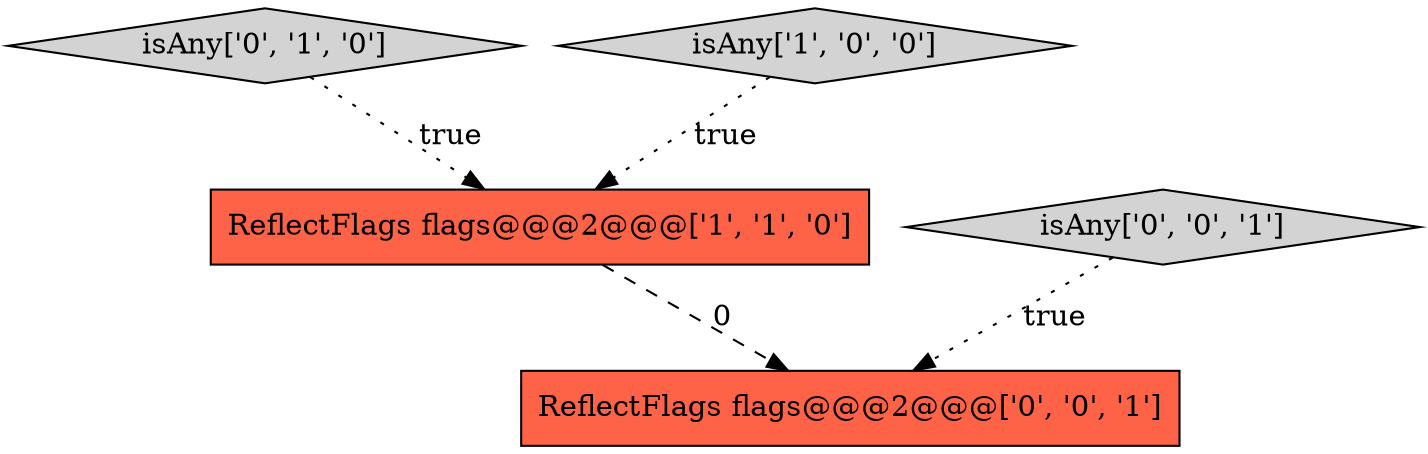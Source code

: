 digraph {
2 [style = filled, label = "isAny['0', '1', '0']", fillcolor = lightgray, shape = diamond image = "AAA0AAABBB2BBB"];
4 [style = filled, label = "isAny['0', '0', '1']", fillcolor = lightgray, shape = diamond image = "AAA0AAABBB3BBB"];
0 [style = filled, label = "ReflectFlags flags@@@2@@@['1', '1', '0']", fillcolor = tomato, shape = box image = "AAA0AAABBB1BBB"];
3 [style = filled, label = "ReflectFlags flags@@@2@@@['0', '0', '1']", fillcolor = tomato, shape = box image = "AAA0AAABBB3BBB"];
1 [style = filled, label = "isAny['1', '0', '0']", fillcolor = lightgray, shape = diamond image = "AAA0AAABBB1BBB"];
0->3 [style = dashed, label="0"];
2->0 [style = dotted, label="true"];
4->3 [style = dotted, label="true"];
1->0 [style = dotted, label="true"];
}
